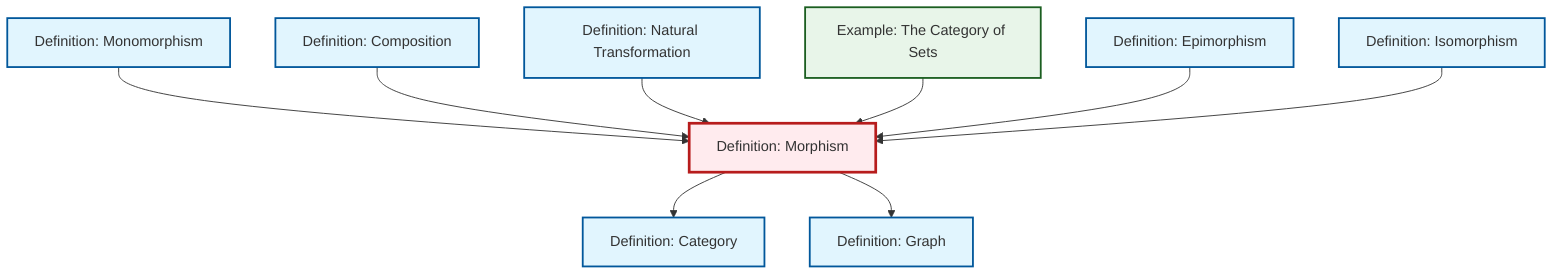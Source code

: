 graph TD
    classDef definition fill:#e1f5fe,stroke:#01579b,stroke-width:2px
    classDef theorem fill:#f3e5f5,stroke:#4a148c,stroke-width:2px
    classDef axiom fill:#fff3e0,stroke:#e65100,stroke-width:2px
    classDef example fill:#e8f5e9,stroke:#1b5e20,stroke-width:2px
    classDef current fill:#ffebee,stroke:#b71c1c,stroke-width:3px
    def-morphism["Definition: Morphism"]:::definition
    ex-set-category["Example: The Category of Sets"]:::example
    def-graph["Definition: Graph"]:::definition
    def-composition["Definition: Composition"]:::definition
    def-epimorphism["Definition: Epimorphism"]:::definition
    def-isomorphism["Definition: Isomorphism"]:::definition
    def-monomorphism["Definition: Monomorphism"]:::definition
    def-natural-transformation["Definition: Natural Transformation"]:::definition
    def-category["Definition: Category"]:::definition
    def-monomorphism --> def-morphism
    def-composition --> def-morphism
    def-morphism --> def-category
    def-natural-transformation --> def-morphism
    ex-set-category --> def-morphism
    def-epimorphism --> def-morphism
    def-isomorphism --> def-morphism
    def-morphism --> def-graph
    class def-morphism current